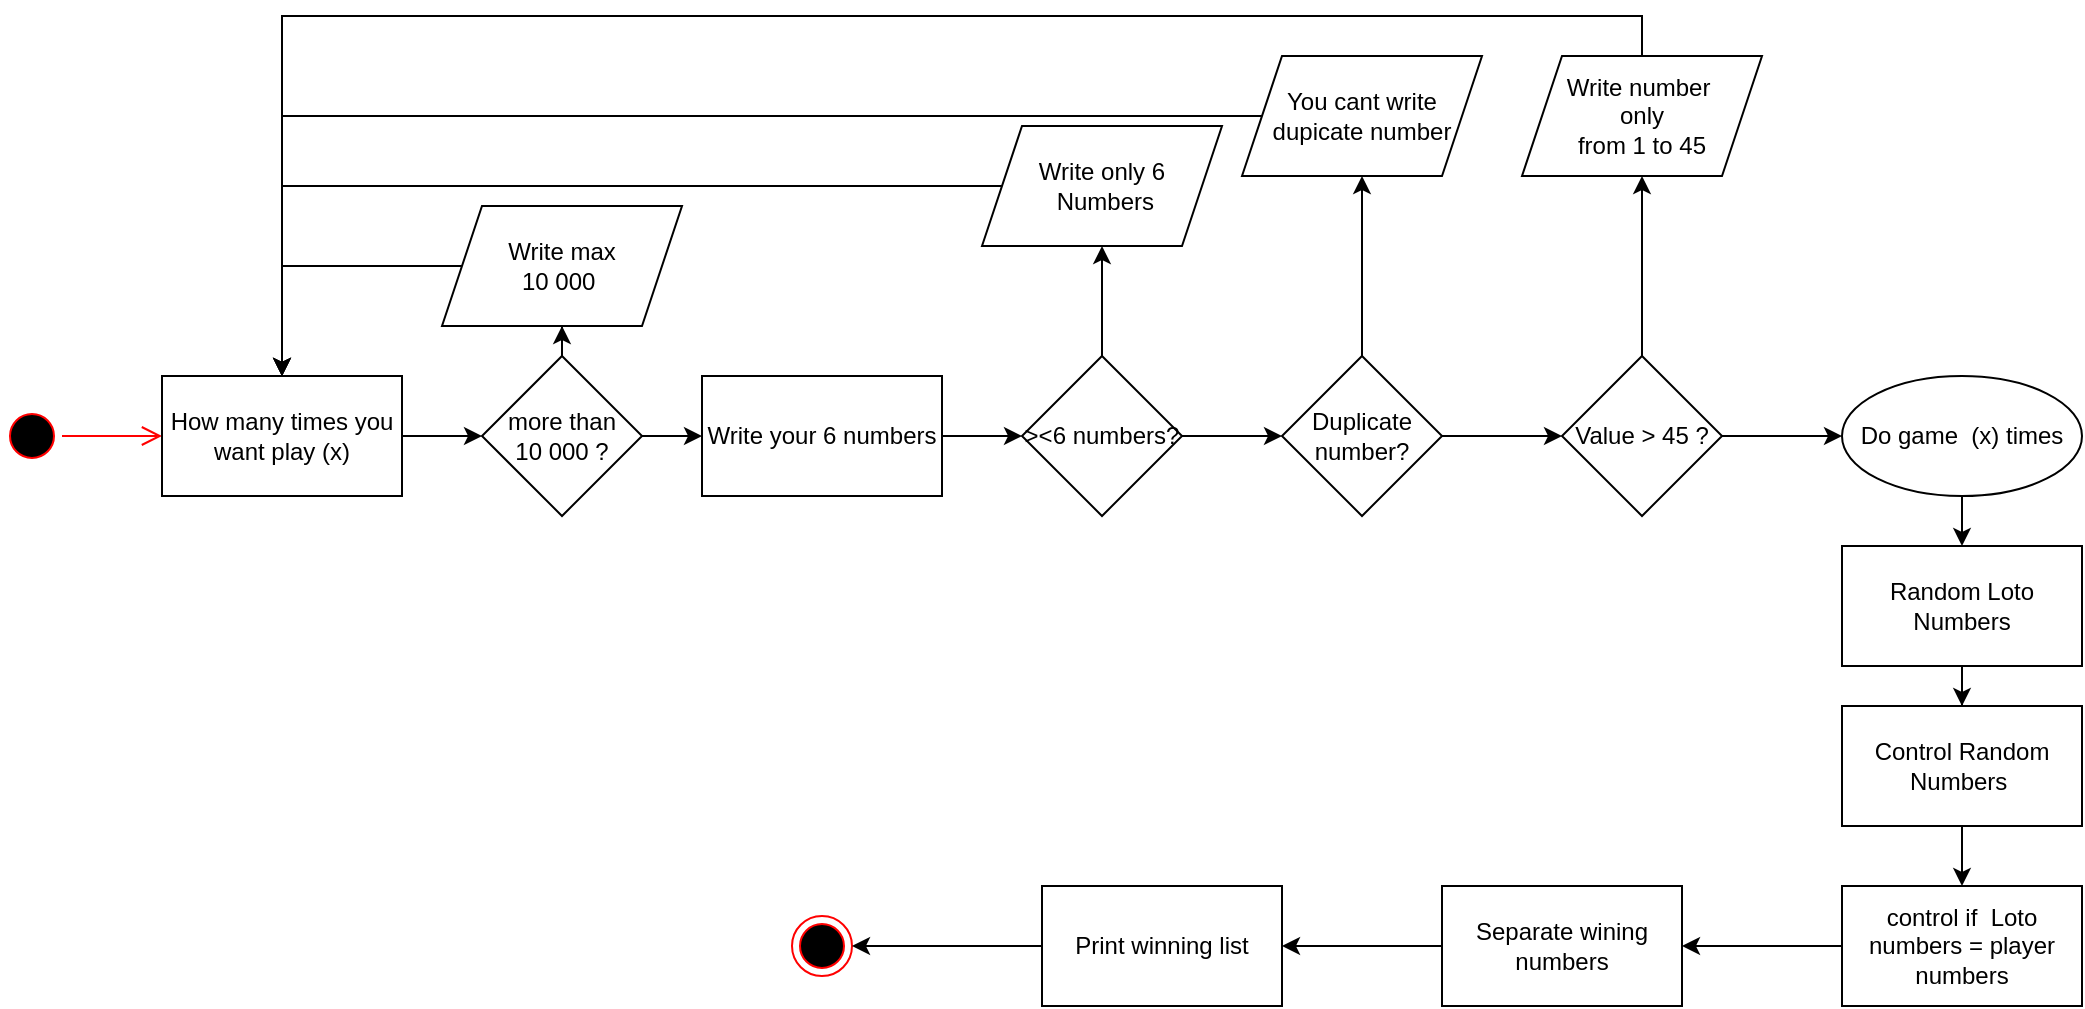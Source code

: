 <mxfile version="19.0.1" type="device"><diagram id="h8EQQfYjUUpbMKG9IpFC" name="Seite-1"><mxGraphModel dx="1422" dy="2146" grid="1" gridSize="10" guides="1" tooltips="1" connect="1" arrows="1" fold="1" page="1" pageScale="1" pageWidth="1654" pageHeight="1169" math="0" shadow="0"><root><mxCell id="0"/><mxCell id="1" parent="0"/><mxCell id="6ffpJvRHbjOzN8AYy3pH-1" value="" style="ellipse;html=1;shape=startState;fillColor=#000000;strokeColor=#ff0000;" vertex="1" parent="1"><mxGeometry x="20" y="80" width="30" height="30" as="geometry"/></mxCell><mxCell id="6ffpJvRHbjOzN8AYy3pH-2" value="" style="edgeStyle=orthogonalEdgeStyle;html=1;verticalAlign=bottom;endArrow=open;endSize=8;strokeColor=#ff0000;rounded=0;" edge="1" source="6ffpJvRHbjOzN8AYy3pH-1" parent="1" target="6ffpJvRHbjOzN8AYy3pH-4"><mxGeometry relative="1" as="geometry"><mxPoint x="150" y="95" as="targetPoint"/></mxGeometry></mxCell><mxCell id="6ffpJvRHbjOzN8AYy3pH-3" value="" style="ellipse;html=1;shape=endState;fillColor=#000000;strokeColor=#ff0000;" vertex="1" parent="1"><mxGeometry x="415" y="335" width="30" height="30" as="geometry"/></mxCell><mxCell id="6ffpJvRHbjOzN8AYy3pH-7" value="" style="edgeStyle=orthogonalEdgeStyle;rounded=0;orthogonalLoop=1;jettySize=auto;html=1;" edge="1" parent="1" source="6ffpJvRHbjOzN8AYy3pH-4" target="6ffpJvRHbjOzN8AYy3pH-6"><mxGeometry relative="1" as="geometry"/></mxCell><mxCell id="6ffpJvRHbjOzN8AYy3pH-4" value="How many times you&lt;br&gt;want play (x)" style="rounded=0;whiteSpace=wrap;html=1;" vertex="1" parent="1"><mxGeometry x="100" y="65" width="120" height="60" as="geometry"/></mxCell><mxCell id="6ffpJvRHbjOzN8AYy3pH-11" value="" style="edgeStyle=orthogonalEdgeStyle;rounded=0;orthogonalLoop=1;jettySize=auto;html=1;" edge="1" parent="1" source="6ffpJvRHbjOzN8AYy3pH-6" target="6ffpJvRHbjOzN8AYy3pH-10"><mxGeometry relative="1" as="geometry"/></mxCell><mxCell id="6ffpJvRHbjOzN8AYy3pH-14" value="" style="edgeStyle=orthogonalEdgeStyle;rounded=0;orthogonalLoop=1;jettySize=auto;html=1;" edge="1" parent="1" source="6ffpJvRHbjOzN8AYy3pH-6" target="6ffpJvRHbjOzN8AYy3pH-13"><mxGeometry relative="1" as="geometry"/></mxCell><mxCell id="6ffpJvRHbjOzN8AYy3pH-6" value="more than&lt;br&gt;10 000 ?" style="rhombus;whiteSpace=wrap;html=1;rounded=0;" vertex="1" parent="1"><mxGeometry x="260" y="55" width="80" height="80" as="geometry"/></mxCell><mxCell id="6ffpJvRHbjOzN8AYy3pH-12" style="edgeStyle=orthogonalEdgeStyle;rounded=0;orthogonalLoop=1;jettySize=auto;html=1;exitX=0;exitY=0.5;exitDx=0;exitDy=0;entryX=0.5;entryY=0;entryDx=0;entryDy=0;" edge="1" parent="1" source="6ffpJvRHbjOzN8AYy3pH-10" target="6ffpJvRHbjOzN8AYy3pH-4"><mxGeometry relative="1" as="geometry"/></mxCell><mxCell id="6ffpJvRHbjOzN8AYy3pH-10" value="Write max&lt;br&gt;10 000&amp;nbsp;" style="shape=parallelogram;perimeter=parallelogramPerimeter;whiteSpace=wrap;html=1;fixedSize=1;rounded=0;" vertex="1" parent="1"><mxGeometry x="240" y="-20" width="120" height="60" as="geometry"/></mxCell><mxCell id="6ffpJvRHbjOzN8AYy3pH-16" value="" style="edgeStyle=orthogonalEdgeStyle;rounded=0;orthogonalLoop=1;jettySize=auto;html=1;" edge="1" parent="1" source="6ffpJvRHbjOzN8AYy3pH-13" target="6ffpJvRHbjOzN8AYy3pH-15"><mxGeometry relative="1" as="geometry"/></mxCell><mxCell id="6ffpJvRHbjOzN8AYy3pH-13" value="Write your 6 numbers" style="whiteSpace=wrap;html=1;rounded=0;" vertex="1" parent="1"><mxGeometry x="370" y="65" width="120" height="60" as="geometry"/></mxCell><mxCell id="6ffpJvRHbjOzN8AYy3pH-18" value="" style="edgeStyle=orthogonalEdgeStyle;rounded=0;orthogonalLoop=1;jettySize=auto;html=1;" edge="1" parent="1" source="6ffpJvRHbjOzN8AYy3pH-15" target="6ffpJvRHbjOzN8AYy3pH-17"><mxGeometry relative="1" as="geometry"/></mxCell><mxCell id="6ffpJvRHbjOzN8AYy3pH-21" value="" style="edgeStyle=orthogonalEdgeStyle;rounded=0;orthogonalLoop=1;jettySize=auto;html=1;" edge="1" parent="1" source="6ffpJvRHbjOzN8AYy3pH-15" target="6ffpJvRHbjOzN8AYy3pH-20"><mxGeometry relative="1" as="geometry"/></mxCell><mxCell id="6ffpJvRHbjOzN8AYy3pH-15" value="&amp;gt;&amp;lt;6 numbers?" style="rhombus;whiteSpace=wrap;html=1;rounded=0;" vertex="1" parent="1"><mxGeometry x="530" y="55" width="80" height="80" as="geometry"/></mxCell><mxCell id="6ffpJvRHbjOzN8AYy3pH-19" style="edgeStyle=orthogonalEdgeStyle;rounded=0;orthogonalLoop=1;jettySize=auto;html=1;exitX=0;exitY=0.5;exitDx=0;exitDy=0;entryX=0.5;entryY=0;entryDx=0;entryDy=0;" edge="1" parent="1" source="6ffpJvRHbjOzN8AYy3pH-17" target="6ffpJvRHbjOzN8AYy3pH-4"><mxGeometry relative="1" as="geometry"/></mxCell><mxCell id="6ffpJvRHbjOzN8AYy3pH-17" value="Write only 6&lt;br&gt;&amp;nbsp;Numbers" style="shape=parallelogram;perimeter=parallelogramPerimeter;whiteSpace=wrap;html=1;fixedSize=1;rounded=0;" vertex="1" parent="1"><mxGeometry x="510" y="-60" width="120" height="60" as="geometry"/></mxCell><mxCell id="6ffpJvRHbjOzN8AYy3pH-23" value="" style="edgeStyle=orthogonalEdgeStyle;rounded=0;orthogonalLoop=1;jettySize=auto;html=1;" edge="1" parent="1" source="6ffpJvRHbjOzN8AYy3pH-20" target="6ffpJvRHbjOzN8AYy3pH-22"><mxGeometry relative="1" as="geometry"/></mxCell><mxCell id="6ffpJvRHbjOzN8AYy3pH-26" value="" style="edgeStyle=orthogonalEdgeStyle;rounded=0;orthogonalLoop=1;jettySize=auto;html=1;" edge="1" parent="1" source="6ffpJvRHbjOzN8AYy3pH-20" target="6ffpJvRHbjOzN8AYy3pH-25"><mxGeometry relative="1" as="geometry"/></mxCell><mxCell id="6ffpJvRHbjOzN8AYy3pH-20" value="Duplicate&lt;br&gt;number?" style="rhombus;whiteSpace=wrap;html=1;rounded=0;" vertex="1" parent="1"><mxGeometry x="660" y="55" width="80" height="80" as="geometry"/></mxCell><mxCell id="6ffpJvRHbjOzN8AYy3pH-24" style="edgeStyle=orthogonalEdgeStyle;rounded=0;orthogonalLoop=1;jettySize=auto;html=1;exitX=0;exitY=0.5;exitDx=0;exitDy=0;entryX=0.5;entryY=0;entryDx=0;entryDy=0;" edge="1" parent="1" source="6ffpJvRHbjOzN8AYy3pH-22" target="6ffpJvRHbjOzN8AYy3pH-4"><mxGeometry relative="1" as="geometry"/></mxCell><mxCell id="6ffpJvRHbjOzN8AYy3pH-22" value="You cant write&lt;br&gt;dupicate number" style="shape=parallelogram;perimeter=parallelogramPerimeter;whiteSpace=wrap;html=1;fixedSize=1;rounded=0;" vertex="1" parent="1"><mxGeometry x="640" y="-95" width="120" height="60" as="geometry"/></mxCell><mxCell id="6ffpJvRHbjOzN8AYy3pH-30" value="" style="edgeStyle=orthogonalEdgeStyle;rounded=0;orthogonalLoop=1;jettySize=auto;html=1;" edge="1" parent="1" source="6ffpJvRHbjOzN8AYy3pH-25" target="6ffpJvRHbjOzN8AYy3pH-29"><mxGeometry relative="1" as="geometry"/></mxCell><mxCell id="6ffpJvRHbjOzN8AYy3pH-35" value="" style="edgeStyle=orthogonalEdgeStyle;rounded=0;orthogonalLoop=1;jettySize=auto;html=1;" edge="1" parent="1" source="6ffpJvRHbjOzN8AYy3pH-25" target="6ffpJvRHbjOzN8AYy3pH-34"><mxGeometry relative="1" as="geometry"/></mxCell><mxCell id="6ffpJvRHbjOzN8AYy3pH-25" value="Value &amp;gt; 45 ?" style="rhombus;whiteSpace=wrap;html=1;rounded=0;" vertex="1" parent="1"><mxGeometry x="800" y="55" width="80" height="80" as="geometry"/></mxCell><mxCell id="6ffpJvRHbjOzN8AYy3pH-31" style="edgeStyle=orthogonalEdgeStyle;rounded=0;orthogonalLoop=1;jettySize=auto;html=1;exitX=0.5;exitY=0;exitDx=0;exitDy=0;entryX=0.5;entryY=0;entryDx=0;entryDy=0;" edge="1" parent="1" source="6ffpJvRHbjOzN8AYy3pH-29" target="6ffpJvRHbjOzN8AYy3pH-4"><mxGeometry relative="1" as="geometry"/></mxCell><mxCell id="6ffpJvRHbjOzN8AYy3pH-29" value="Write number&amp;nbsp;&lt;br&gt;only&lt;br&gt;from 1 to 45" style="shape=parallelogram;perimeter=parallelogramPerimeter;whiteSpace=wrap;html=1;fixedSize=1;rounded=0;" vertex="1" parent="1"><mxGeometry x="780" y="-95" width="120" height="60" as="geometry"/></mxCell><mxCell id="6ffpJvRHbjOzN8AYy3pH-37" value="" style="edgeStyle=orthogonalEdgeStyle;rounded=0;orthogonalLoop=1;jettySize=auto;html=1;" edge="1" parent="1" source="6ffpJvRHbjOzN8AYy3pH-34" target="6ffpJvRHbjOzN8AYy3pH-36"><mxGeometry relative="1" as="geometry"/></mxCell><mxCell id="6ffpJvRHbjOzN8AYy3pH-34" value="Do game&amp;nbsp; (x) times" style="ellipse;whiteSpace=wrap;html=1;rounded=0;" vertex="1" parent="1"><mxGeometry x="940" y="65" width="120" height="60" as="geometry"/></mxCell><mxCell id="6ffpJvRHbjOzN8AYy3pH-39" value="" style="edgeStyle=orthogonalEdgeStyle;rounded=0;orthogonalLoop=1;jettySize=auto;html=1;" edge="1" parent="1" source="6ffpJvRHbjOzN8AYy3pH-36" target="6ffpJvRHbjOzN8AYy3pH-38"><mxGeometry relative="1" as="geometry"/></mxCell><mxCell id="6ffpJvRHbjOzN8AYy3pH-36" value="Random Loto Numbers" style="whiteSpace=wrap;html=1;rounded=0;" vertex="1" parent="1"><mxGeometry x="940" y="150" width="120" height="60" as="geometry"/></mxCell><mxCell id="6ffpJvRHbjOzN8AYy3pH-41" value="" style="edgeStyle=orthogonalEdgeStyle;rounded=0;orthogonalLoop=1;jettySize=auto;html=1;" edge="1" parent="1" source="6ffpJvRHbjOzN8AYy3pH-38" target="6ffpJvRHbjOzN8AYy3pH-40"><mxGeometry relative="1" as="geometry"/></mxCell><mxCell id="6ffpJvRHbjOzN8AYy3pH-38" value="Control Random Numbers&amp;nbsp;" style="whiteSpace=wrap;html=1;rounded=0;" vertex="1" parent="1"><mxGeometry x="940" y="230" width="120" height="60" as="geometry"/></mxCell><mxCell id="6ffpJvRHbjOzN8AYy3pH-43" value="" style="edgeStyle=orthogonalEdgeStyle;rounded=0;orthogonalLoop=1;jettySize=auto;html=1;" edge="1" parent="1" source="6ffpJvRHbjOzN8AYy3pH-40" target="6ffpJvRHbjOzN8AYy3pH-42"><mxGeometry relative="1" as="geometry"/></mxCell><mxCell id="6ffpJvRHbjOzN8AYy3pH-40" value="control if&amp;nbsp; Loto numbers = player numbers" style="whiteSpace=wrap;html=1;rounded=0;" vertex="1" parent="1"><mxGeometry x="940" y="320" width="120" height="60" as="geometry"/></mxCell><mxCell id="6ffpJvRHbjOzN8AYy3pH-45" value="" style="edgeStyle=orthogonalEdgeStyle;rounded=0;orthogonalLoop=1;jettySize=auto;html=1;" edge="1" parent="1" source="6ffpJvRHbjOzN8AYy3pH-42" target="6ffpJvRHbjOzN8AYy3pH-44"><mxGeometry relative="1" as="geometry"/></mxCell><mxCell id="6ffpJvRHbjOzN8AYy3pH-42" value="Separate wining numbers" style="whiteSpace=wrap;html=1;rounded=0;" vertex="1" parent="1"><mxGeometry x="740" y="320" width="120" height="60" as="geometry"/></mxCell><mxCell id="6ffpJvRHbjOzN8AYy3pH-46" style="edgeStyle=orthogonalEdgeStyle;rounded=0;orthogonalLoop=1;jettySize=auto;html=1;exitX=0;exitY=0.5;exitDx=0;exitDy=0;entryX=1;entryY=0.5;entryDx=0;entryDy=0;" edge="1" parent="1" source="6ffpJvRHbjOzN8AYy3pH-44" target="6ffpJvRHbjOzN8AYy3pH-3"><mxGeometry relative="1" as="geometry"/></mxCell><mxCell id="6ffpJvRHbjOzN8AYy3pH-44" value="Print winning list" style="whiteSpace=wrap;html=1;rounded=0;" vertex="1" parent="1"><mxGeometry x="540" y="320" width="120" height="60" as="geometry"/></mxCell></root></mxGraphModel></diagram></mxfile>